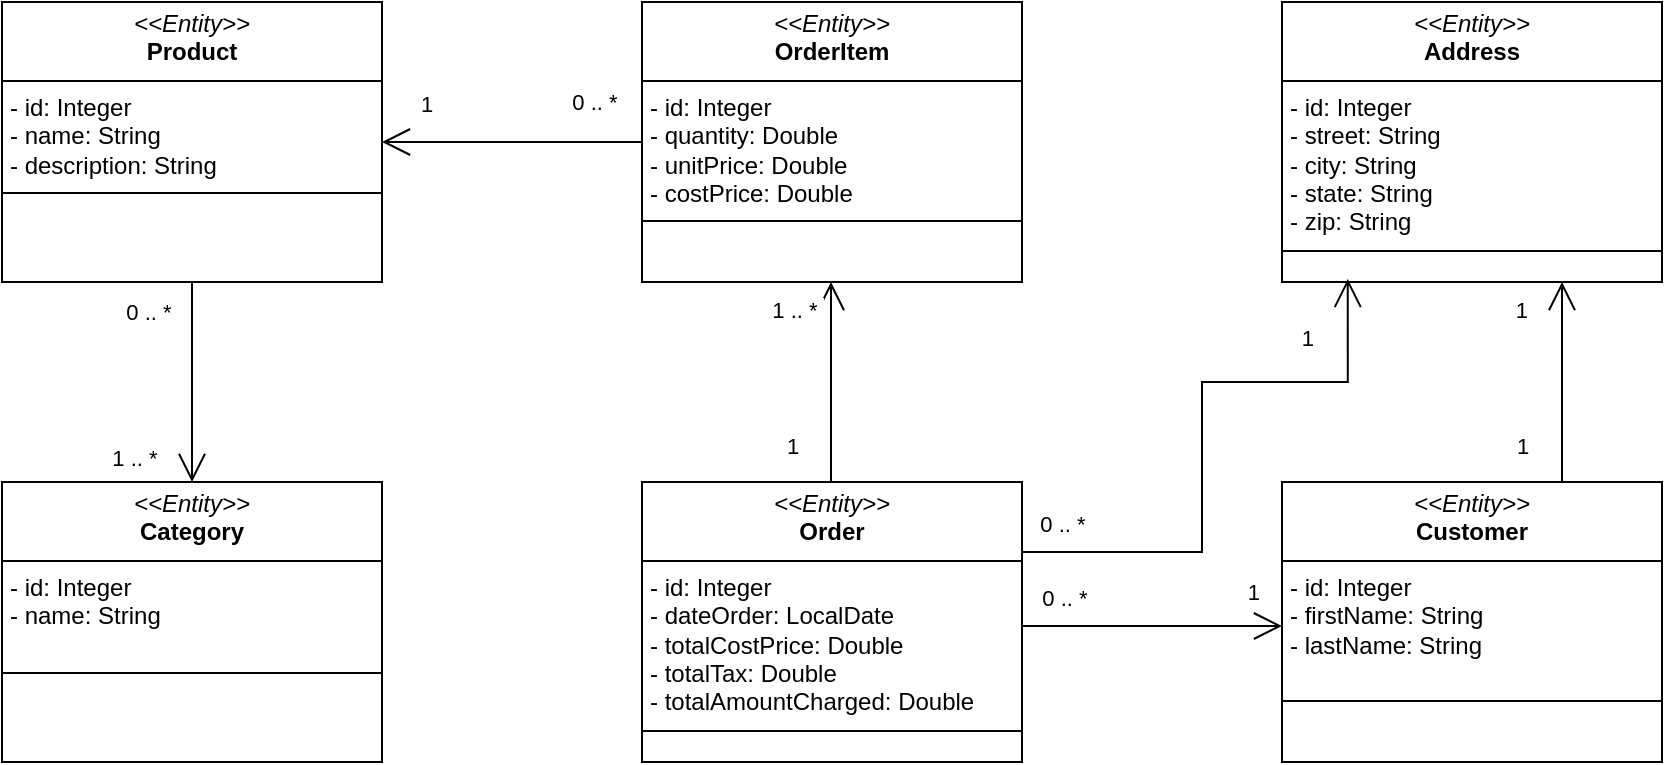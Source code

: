 <mxfile version="26.1.0">
  <diagram name="Page-1" id="YvgCJFoCvmrdC0VLggV7">
    <mxGraphModel dx="1290" dy="522" grid="1" gridSize="10" guides="1" tooltips="1" connect="1" arrows="1" fold="1" page="1" pageScale="1" pageWidth="1100" pageHeight="850" math="0" shadow="0">
      <root>
        <mxCell id="0" />
        <mxCell id="1" parent="0" />
        <mxCell id="4tvxWVnco1RBfy__c5va-9" value="&lt;p style=&quot;margin:0px;margin-top:4px;text-align:center;&quot;&gt;&lt;i&gt;&amp;lt;&amp;lt;Entity&amp;gt;&amp;gt;&lt;/i&gt;&lt;br&gt;&lt;b&gt;Product&lt;/b&gt;&lt;/p&gt;&lt;hr size=&quot;1&quot; style=&quot;border-style:solid;&quot;&gt;&lt;p style=&quot;margin:0px;margin-left:4px;&quot;&gt;- id: Integer&lt;br&gt;- name: String&lt;/p&gt;&lt;p style=&quot;margin:0px;margin-left:4px;&quot;&gt;- description: String&lt;/p&gt;&lt;hr size=&quot;1&quot; style=&quot;border-style:solid;&quot;&gt;&lt;p style=&quot;margin:0px;margin-left:4px;&quot;&gt;&lt;br&gt;&lt;/p&gt;" style="verticalAlign=top;align=left;overflow=fill;html=1;whiteSpace=wrap;" vertex="1" parent="1">
          <mxGeometry x="120" y="80" width="190" height="140" as="geometry" />
        </mxCell>
        <mxCell id="4tvxWVnco1RBfy__c5va-10" value="&lt;p style=&quot;margin:0px;margin-top:4px;text-align:center;&quot;&gt;&lt;i&gt;&amp;lt;&amp;lt;Entity&amp;gt;&amp;gt;&lt;/i&gt;&lt;br&gt;&lt;b&gt;OrderItem&lt;/b&gt;&lt;/p&gt;&lt;hr size=&quot;1&quot; style=&quot;border-style:solid;&quot;&gt;&lt;p style=&quot;margin:0px;margin-left:4px;&quot;&gt;- id: Integer&lt;br&gt;- quantity: Double&lt;/p&gt;&lt;p style=&quot;margin:0px;margin-left:4px;&quot;&gt;- unitPrice: Double&lt;/p&gt;&lt;p style=&quot;margin:0px;margin-left:4px;&quot;&gt;- costPrice: Double&lt;/p&gt;&lt;hr size=&quot;1&quot; style=&quot;border-style:solid;&quot;&gt;&lt;p style=&quot;margin:0px;margin-left:4px;&quot;&gt;&lt;br&gt;&lt;/p&gt;" style="verticalAlign=top;align=left;overflow=fill;html=1;whiteSpace=wrap;" vertex="1" parent="1">
          <mxGeometry x="440" y="80" width="190" height="140" as="geometry" />
        </mxCell>
        <mxCell id="4tvxWVnco1RBfy__c5va-11" value="&lt;p style=&quot;margin:0px;margin-top:4px;text-align:center;&quot;&gt;&lt;i&gt;&amp;lt;&amp;lt;Entity&amp;gt;&amp;gt;&lt;/i&gt;&lt;br&gt;&lt;b&gt;Category&lt;/b&gt;&lt;/p&gt;&lt;hr size=&quot;1&quot; style=&quot;border-style:solid;&quot;&gt;&lt;p style=&quot;margin:0px;margin-left:4px;&quot;&gt;- id: Integer&lt;br&gt;- name: String&lt;/p&gt;&lt;p style=&quot;margin:0px;margin-left:4px;&quot;&gt;&lt;br&gt;&lt;/p&gt;&lt;hr size=&quot;1&quot; style=&quot;border-style:solid;&quot;&gt;&lt;p style=&quot;margin:0px;margin-left:4px;&quot;&gt;&lt;br&gt;&lt;/p&gt;" style="verticalAlign=top;align=left;overflow=fill;html=1;whiteSpace=wrap;" vertex="1" parent="1">
          <mxGeometry x="120" y="320" width="190" height="140" as="geometry" />
        </mxCell>
        <mxCell id="4tvxWVnco1RBfy__c5va-12" value="&lt;p style=&quot;margin:0px;margin-top:4px;text-align:center;&quot;&gt;&lt;i&gt;&amp;lt;&amp;lt;Entity&amp;gt;&amp;gt;&lt;/i&gt;&lt;br&gt;&lt;b&gt;Order&lt;/b&gt;&lt;/p&gt;&lt;hr size=&quot;1&quot; style=&quot;border-style:solid;&quot;&gt;&lt;p style=&quot;margin:0px;margin-left:4px;&quot;&gt;- id: Integer&lt;br&gt;- dateOrder: LocalDate&lt;/p&gt;&lt;p style=&quot;margin:0px;margin-left:4px;&quot;&gt;- totalCostPrice: Double&lt;/p&gt;&lt;p style=&quot;margin:0px;margin-left:4px;&quot;&gt;- totalTax: Double&lt;/p&gt;&lt;p style=&quot;margin:0px;margin-left:4px;&quot;&gt;- totalAmountCharged: Double&lt;/p&gt;&lt;hr size=&quot;1&quot; style=&quot;border-style:solid;&quot;&gt;&lt;p style=&quot;margin:0px;margin-left:4px;&quot;&gt;&lt;br&gt;&lt;/p&gt;" style="verticalAlign=top;align=left;overflow=fill;html=1;whiteSpace=wrap;" vertex="1" parent="1">
          <mxGeometry x="440" y="320" width="190" height="140" as="geometry" />
        </mxCell>
        <mxCell id="4tvxWVnco1RBfy__c5va-13" value="&lt;p style=&quot;margin:0px;margin-top:4px;text-align:center;&quot;&gt;&lt;i&gt;&amp;lt;&amp;lt;Entity&amp;gt;&amp;gt;&lt;/i&gt;&lt;br&gt;&lt;b&gt;Address&lt;/b&gt;&lt;/p&gt;&lt;hr size=&quot;1&quot; style=&quot;border-style:solid;&quot;&gt;&lt;p style=&quot;margin:0px;margin-left:4px;&quot;&gt;- id: Integer&lt;br&gt;- street: String&lt;/p&gt;&lt;p style=&quot;margin:0px;margin-left:4px;&quot;&gt;- city: String&lt;/p&gt;&lt;p style=&quot;margin:0px;margin-left:4px;&quot;&gt;- state: String&lt;/p&gt;&lt;p style=&quot;margin:0px;margin-left:4px;&quot;&gt;- zip: String&lt;/p&gt;&lt;hr size=&quot;1&quot; style=&quot;border-style:solid;&quot;&gt;&lt;p style=&quot;margin:0px;margin-left:4px;&quot;&gt;&lt;br&gt;&lt;/p&gt;" style="verticalAlign=top;align=left;overflow=fill;html=1;whiteSpace=wrap;" vertex="1" parent="1">
          <mxGeometry x="760" y="80" width="190" height="140" as="geometry" />
        </mxCell>
        <mxCell id="4tvxWVnco1RBfy__c5va-14" value="&lt;p style=&quot;margin:0px;margin-top:4px;text-align:center;&quot;&gt;&lt;i&gt;&amp;lt;&amp;lt;Entity&amp;gt;&amp;gt;&lt;/i&gt;&lt;br&gt;&lt;b&gt;Customer&lt;/b&gt;&lt;/p&gt;&lt;hr size=&quot;1&quot; style=&quot;border-style:solid;&quot;&gt;&lt;p style=&quot;margin:0px;margin-left:4px;&quot;&gt;- id: Integer&lt;br&gt;- firstName: String&lt;/p&gt;&lt;p style=&quot;margin:0px;margin-left:4px;&quot;&gt;- lastName: String&lt;/p&gt;&lt;p style=&quot;margin:0px;margin-left:4px;&quot;&gt;&lt;br&gt;&lt;/p&gt;&lt;hr size=&quot;1&quot; style=&quot;border-style:solid;&quot;&gt;&lt;p style=&quot;margin:0px;margin-left:4px;&quot;&gt;&lt;br&gt;&lt;/p&gt;" style="verticalAlign=top;align=left;overflow=fill;html=1;whiteSpace=wrap;" vertex="1" parent="1">
          <mxGeometry x="760" y="320" width="190" height="140" as="geometry" />
        </mxCell>
        <mxCell id="4tvxWVnco1RBfy__c5va-15" value="" style="endArrow=open;endFill=1;endSize=12;html=1;rounded=0;" edge="1" parent="1">
          <mxGeometry width="160" relative="1" as="geometry">
            <mxPoint x="630" y="392" as="sourcePoint" />
            <mxPoint x="760" y="392" as="targetPoint" />
          </mxGeometry>
        </mxCell>
        <mxCell id="4tvxWVnco1RBfy__c5va-16" value="1&amp;nbsp;" style="edgeLabel;html=1;align=center;verticalAlign=middle;resizable=0;points=[];" vertex="1" connectable="0" parent="4tvxWVnco1RBfy__c5va-15">
          <mxGeometry x="0.846" y="2" relative="1" as="geometry">
            <mxPoint x="-3" y="-15" as="offset" />
          </mxGeometry>
        </mxCell>
        <mxCell id="4tvxWVnco1RBfy__c5va-17" value="&amp;nbsp;0 .. *&amp;nbsp;" style="edgeLabel;html=1;align=center;verticalAlign=middle;resizable=0;points=[];" vertex="1" connectable="0" parent="4tvxWVnco1RBfy__c5va-15">
          <mxGeometry x="-0.862" y="-1" relative="1" as="geometry">
            <mxPoint x="12" y="-15" as="offset" />
          </mxGeometry>
        </mxCell>
        <mxCell id="4tvxWVnco1RBfy__c5va-18" value="" style="endArrow=open;endFill=1;endSize=12;html=1;rounded=0;entryX=0.5;entryY=1;entryDx=0;entryDy=0;exitX=0.5;exitY=0;exitDx=0;exitDy=0;" edge="1" parent="1">
          <mxGeometry width="160" relative="1" as="geometry">
            <mxPoint x="900" y="320" as="sourcePoint" />
            <mxPoint x="900" y="220" as="targetPoint" />
          </mxGeometry>
        </mxCell>
        <mxCell id="4tvxWVnco1RBfy__c5va-19" value="1&amp;nbsp;" style="edgeLabel;html=1;align=center;verticalAlign=middle;resizable=0;points=[];" vertex="1" connectable="0" parent="4tvxWVnco1RBfy__c5va-18">
          <mxGeometry x="0.846" y="2" relative="1" as="geometry">
            <mxPoint x="-17" y="6" as="offset" />
          </mxGeometry>
        </mxCell>
        <mxCell id="4tvxWVnco1RBfy__c5va-20" value="1" style="edgeLabel;html=1;align=center;verticalAlign=middle;resizable=0;points=[];" vertex="1" connectable="0" parent="4tvxWVnco1RBfy__c5va-18">
          <mxGeometry x="-0.862" y="-1" relative="1" as="geometry">
            <mxPoint x="-21" y="-11" as="offset" />
          </mxGeometry>
        </mxCell>
        <mxCell id="4tvxWVnco1RBfy__c5va-21" value="" style="endArrow=open;endFill=1;endSize=12;html=1;rounded=0;entryX=0.173;entryY=0.989;entryDx=0;entryDy=0;exitX=1;exitY=0.25;exitDx=0;exitDy=0;entryPerimeter=0;edgeStyle=orthogonalEdgeStyle;" edge="1" parent="1" source="4tvxWVnco1RBfy__c5va-12" target="4tvxWVnco1RBfy__c5va-13">
          <mxGeometry width="160" relative="1" as="geometry">
            <mxPoint x="710" y="340" as="sourcePoint" />
            <mxPoint x="710" y="240" as="targetPoint" />
            <Array as="points">
              <mxPoint x="720" y="355" />
              <mxPoint x="720" y="270" />
              <mxPoint x="793" y="270" />
            </Array>
          </mxGeometry>
        </mxCell>
        <mxCell id="4tvxWVnco1RBfy__c5va-22" value="1&amp;nbsp;" style="edgeLabel;html=1;align=center;verticalAlign=middle;resizable=0;points=[];" vertex="1" connectable="0" parent="4tvxWVnco1RBfy__c5va-21">
          <mxGeometry x="0.846" y="2" relative="1" as="geometry">
            <mxPoint x="-17" y="6" as="offset" />
          </mxGeometry>
        </mxCell>
        <mxCell id="4tvxWVnco1RBfy__c5va-23" value="&amp;nbsp;0 .. *&amp;nbsp;" style="edgeLabel;html=1;align=center;verticalAlign=middle;resizable=0;points=[];" vertex="1" connectable="0" parent="4tvxWVnco1RBfy__c5va-21">
          <mxGeometry x="-0.862" y="-1" relative="1" as="geometry">
            <mxPoint x="-1" y="-15" as="offset" />
          </mxGeometry>
        </mxCell>
        <mxCell id="4tvxWVnco1RBfy__c5va-24" value="" style="endArrow=open;endFill=1;endSize=12;html=1;rounded=0;entryX=0.5;entryY=1;entryDx=0;entryDy=0;exitX=0.5;exitY=0;exitDx=0;exitDy=0;" edge="1" parent="1">
          <mxGeometry width="160" relative="1" as="geometry">
            <mxPoint x="534.5" y="320" as="sourcePoint" />
            <mxPoint x="534.5" y="220" as="targetPoint" />
          </mxGeometry>
        </mxCell>
        <mxCell id="4tvxWVnco1RBfy__c5va-25" value="&amp;nbsp;1 .. *&amp;nbsp;" style="edgeLabel;html=1;align=center;verticalAlign=middle;resizable=0;points=[];" vertex="1" connectable="0" parent="4tvxWVnco1RBfy__c5va-24">
          <mxGeometry x="0.846" y="2" relative="1" as="geometry">
            <mxPoint x="-17" y="6" as="offset" />
          </mxGeometry>
        </mxCell>
        <mxCell id="4tvxWVnco1RBfy__c5va-26" value="1" style="edgeLabel;html=1;align=center;verticalAlign=middle;resizable=0;points=[];" vertex="1" connectable="0" parent="4tvxWVnco1RBfy__c5va-24">
          <mxGeometry x="-0.862" y="-1" relative="1" as="geometry">
            <mxPoint x="-21" y="-11" as="offset" />
          </mxGeometry>
        </mxCell>
        <mxCell id="4tvxWVnco1RBfy__c5va-27" value="" style="endArrow=open;endFill=1;endSize=12;html=1;rounded=0;entryX=1;entryY=0.5;entryDx=0;entryDy=0;exitX=0;exitY=0.5;exitDx=0;exitDy=0;" edge="1" parent="1" source="4tvxWVnco1RBfy__c5va-10" target="4tvxWVnco1RBfy__c5va-9">
          <mxGeometry width="160" relative="1" as="geometry">
            <mxPoint x="340" y="300" as="sourcePoint" />
            <mxPoint x="340" y="200" as="targetPoint" />
          </mxGeometry>
        </mxCell>
        <mxCell id="4tvxWVnco1RBfy__c5va-28" value="&amp;nbsp;1&amp;nbsp;" style="edgeLabel;html=1;align=center;verticalAlign=middle;resizable=0;points=[];" vertex="1" connectable="0" parent="4tvxWVnco1RBfy__c5va-27">
          <mxGeometry x="0.846" y="2" relative="1" as="geometry">
            <mxPoint x="12" y="-21" as="offset" />
          </mxGeometry>
        </mxCell>
        <mxCell id="4tvxWVnco1RBfy__c5va-29" value="&amp;nbsp;0 .. *&amp;nbsp;" style="edgeLabel;html=1;align=center;verticalAlign=middle;resizable=0;points=[];" vertex="1" connectable="0" parent="4tvxWVnco1RBfy__c5va-27">
          <mxGeometry x="-0.862" y="-1" relative="1" as="geometry">
            <mxPoint x="-15" y="-19" as="offset" />
          </mxGeometry>
        </mxCell>
        <mxCell id="4tvxWVnco1RBfy__c5va-30" value="" style="endArrow=open;endFill=1;endSize=12;html=1;rounded=0;exitX=0.5;exitY=1;exitDx=0;exitDy=0;entryX=0.5;entryY=0;entryDx=0;entryDy=0;" edge="1" parent="1" source="4tvxWVnco1RBfy__c5va-9" target="4tvxWVnco1RBfy__c5va-11">
          <mxGeometry width="160" relative="1" as="geometry">
            <mxPoint x="544.5" y="330" as="sourcePoint" />
            <mxPoint x="220" y="270" as="targetPoint" />
          </mxGeometry>
        </mxCell>
        <mxCell id="4tvxWVnco1RBfy__c5va-31" value="&amp;nbsp;1 .. *&amp;nbsp;" style="edgeLabel;html=1;align=center;verticalAlign=middle;resizable=0;points=[];" vertex="1" connectable="0" parent="4tvxWVnco1RBfy__c5va-30">
          <mxGeometry x="0.846" y="2" relative="1" as="geometry">
            <mxPoint x="-31" y="-5" as="offset" />
          </mxGeometry>
        </mxCell>
        <mxCell id="4tvxWVnco1RBfy__c5va-32" value="&amp;nbsp;0 .. *&amp;nbsp;" style="edgeLabel;html=1;align=center;verticalAlign=middle;resizable=0;points=[];" vertex="1" connectable="0" parent="4tvxWVnco1RBfy__c5va-30">
          <mxGeometry x="-0.862" y="-1" relative="1" as="geometry">
            <mxPoint x="-21" y="8" as="offset" />
          </mxGeometry>
        </mxCell>
      </root>
    </mxGraphModel>
  </diagram>
</mxfile>
